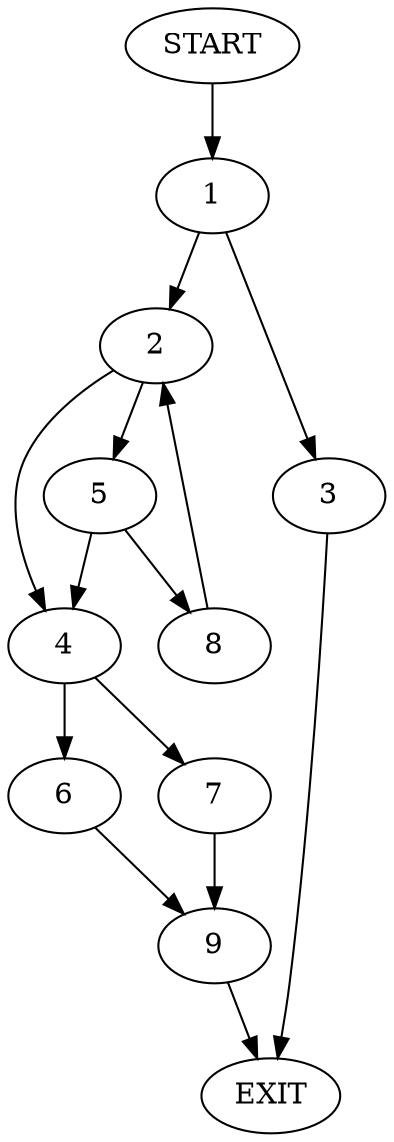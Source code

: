digraph {
0 [label="START"]
10 [label="EXIT"]
0 -> 1
1 -> 2
1 -> 3
2 -> 4
2 -> 5
3 -> 10
4 -> 6
4 -> 7
5 -> 4
5 -> 8
8 -> 2
6 -> 9
7 -> 9
9 -> 10
}
